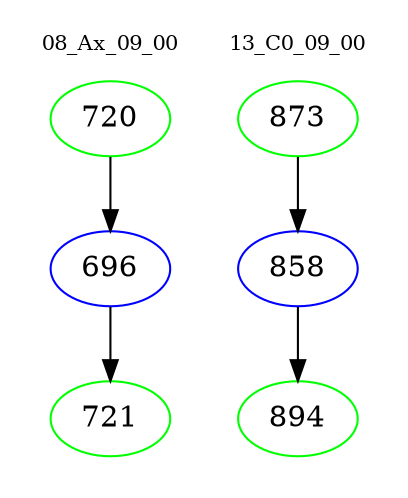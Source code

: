 digraph{
subgraph cluster_0 {
color = white
label = "08_Ax_09_00";
fontsize=10;
T0_720 [label="720", color="green"]
T0_720 -> T0_696 [color="black"]
T0_696 [label="696", color="blue"]
T0_696 -> T0_721 [color="black"]
T0_721 [label="721", color="green"]
}
subgraph cluster_1 {
color = white
label = "13_C0_09_00";
fontsize=10;
T1_873 [label="873", color="green"]
T1_873 -> T1_858 [color="black"]
T1_858 [label="858", color="blue"]
T1_858 -> T1_894 [color="black"]
T1_894 [label="894", color="green"]
}
}
